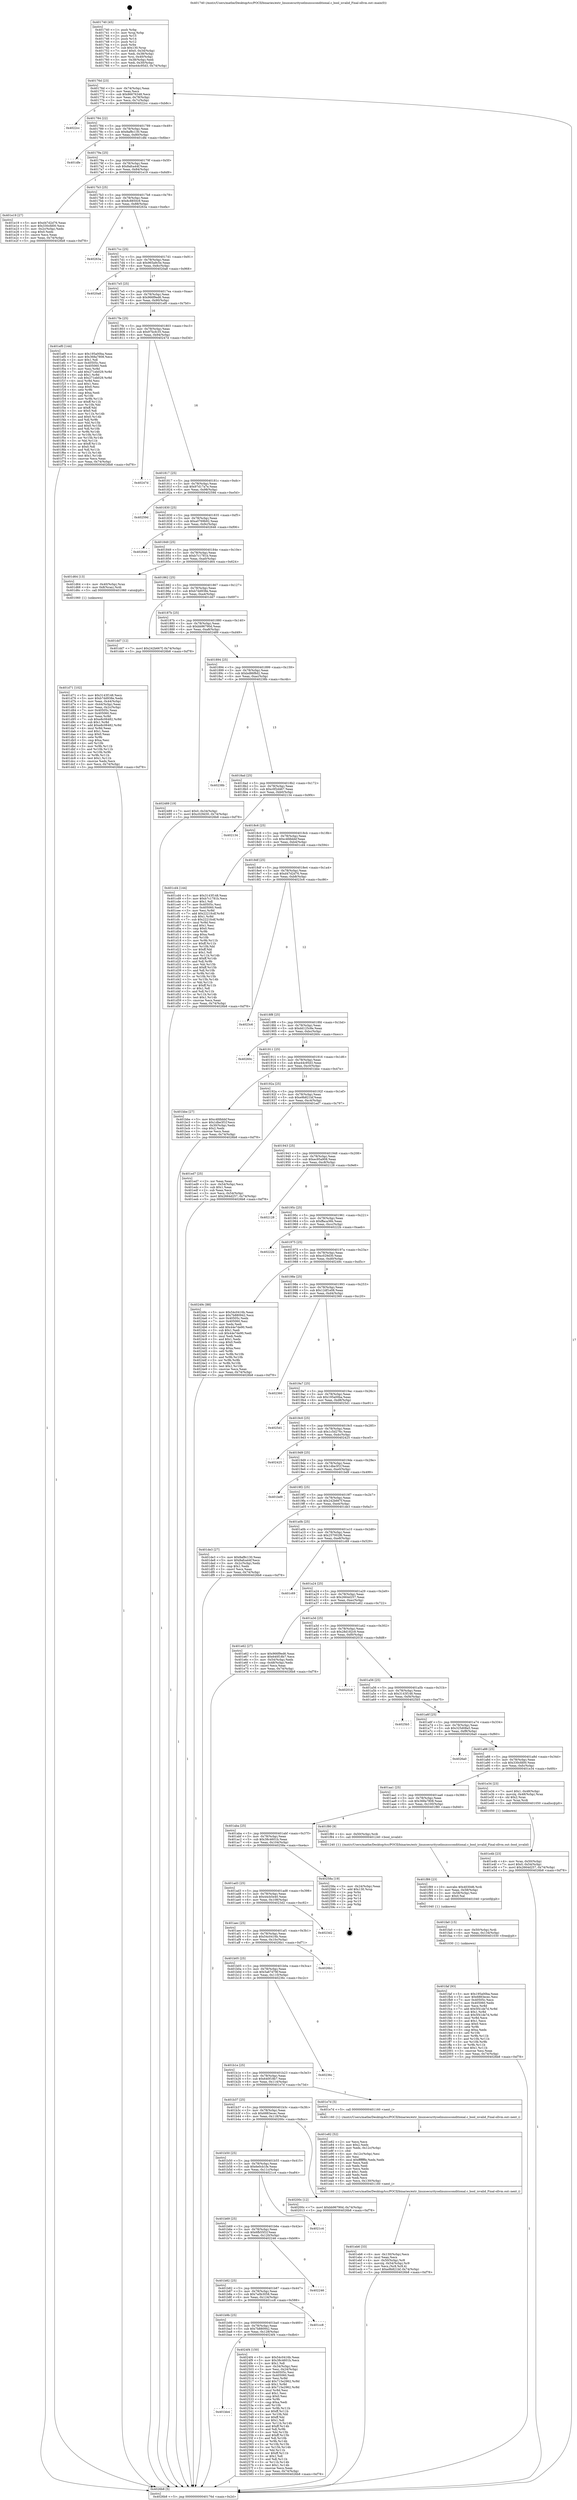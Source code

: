 digraph "0x401740" {
  label = "0x401740 (/mnt/c/Users/mathe/Desktop/tcc/POCII/binaries/extr_linuxsecurityselinuxssconditional.c_bool_isvalid_Final-ollvm.out::main(0))"
  labelloc = "t"
  node[shape=record]

  Entry [label="",width=0.3,height=0.3,shape=circle,fillcolor=black,style=filled]
  "0x40176d" [label="{
     0x40176d [23]\l
     | [instrs]\l
     &nbsp;&nbsp;0x40176d \<+3\>: mov -0x74(%rbp),%eax\l
     &nbsp;&nbsp;0x401770 \<+2\>: mov %eax,%ecx\l
     &nbsp;&nbsp;0x401772 \<+6\>: sub $0x86676348,%ecx\l
     &nbsp;&nbsp;0x401778 \<+3\>: mov %eax,-0x78(%rbp)\l
     &nbsp;&nbsp;0x40177b \<+3\>: mov %ecx,-0x7c(%rbp)\l
     &nbsp;&nbsp;0x40177e \<+6\>: je 00000000004022cc \<main+0xb8c\>\l
  }"]
  "0x4022cc" [label="{
     0x4022cc\l
  }", style=dashed]
  "0x401784" [label="{
     0x401784 [22]\l
     | [instrs]\l
     &nbsp;&nbsp;0x401784 \<+5\>: jmp 0000000000401789 \<main+0x49\>\l
     &nbsp;&nbsp;0x401789 \<+3\>: mov -0x78(%rbp),%eax\l
     &nbsp;&nbsp;0x40178c \<+5\>: sub $0x8af8c130,%eax\l
     &nbsp;&nbsp;0x401791 \<+3\>: mov %eax,-0x80(%rbp)\l
     &nbsp;&nbsp;0x401794 \<+6\>: je 0000000000401dfe \<main+0x6be\>\l
  }"]
  Exit [label="",width=0.3,height=0.3,shape=circle,fillcolor=black,style=filled,peripheries=2]
  "0x401dfe" [label="{
     0x401dfe\l
  }", style=dashed]
  "0x40179a" [label="{
     0x40179a [25]\l
     | [instrs]\l
     &nbsp;&nbsp;0x40179a \<+5\>: jmp 000000000040179f \<main+0x5f\>\l
     &nbsp;&nbsp;0x40179f \<+3\>: mov -0x78(%rbp),%eax\l
     &nbsp;&nbsp;0x4017a2 \<+5\>: sub $0x8afca44f,%eax\l
     &nbsp;&nbsp;0x4017a7 \<+6\>: mov %eax,-0x84(%rbp)\l
     &nbsp;&nbsp;0x4017ad \<+6\>: je 0000000000401e19 \<main+0x6d9\>\l
  }"]
  "0x401bb4" [label="{
     0x401bb4\l
  }", style=dashed]
  "0x401e19" [label="{
     0x401e19 [27]\l
     | [instrs]\l
     &nbsp;&nbsp;0x401e19 \<+5\>: mov $0xd47d2d76,%eax\l
     &nbsp;&nbsp;0x401e1e \<+5\>: mov $0x330cfd00,%ecx\l
     &nbsp;&nbsp;0x401e23 \<+3\>: mov -0x2c(%rbp),%edx\l
     &nbsp;&nbsp;0x401e26 \<+3\>: cmp $0x0,%edx\l
     &nbsp;&nbsp;0x401e29 \<+3\>: cmove %ecx,%eax\l
     &nbsp;&nbsp;0x401e2c \<+3\>: mov %eax,-0x74(%rbp)\l
     &nbsp;&nbsp;0x401e2f \<+5\>: jmp 00000000004026b8 \<main+0xf78\>\l
  }"]
  "0x4017b3" [label="{
     0x4017b3 [25]\l
     | [instrs]\l
     &nbsp;&nbsp;0x4017b3 \<+5\>: jmp 00000000004017b8 \<main+0x78\>\l
     &nbsp;&nbsp;0x4017b8 \<+3\>: mov -0x78(%rbp),%eax\l
     &nbsp;&nbsp;0x4017bb \<+5\>: sub $0x8c8850c9,%eax\l
     &nbsp;&nbsp;0x4017c0 \<+6\>: mov %eax,-0x88(%rbp)\l
     &nbsp;&nbsp;0x4017c6 \<+6\>: je 000000000040263a \<main+0xefa\>\l
  }"]
  "0x4024f4" [label="{
     0x4024f4 [150]\l
     | [instrs]\l
     &nbsp;&nbsp;0x4024f4 \<+5\>: mov $0x54c0416b,%eax\l
     &nbsp;&nbsp;0x4024f9 \<+5\>: mov $0x38c4601b,%ecx\l
     &nbsp;&nbsp;0x4024fe \<+2\>: mov $0x1,%dl\l
     &nbsp;&nbsp;0x402500 \<+3\>: mov -0x34(%rbp),%esi\l
     &nbsp;&nbsp;0x402503 \<+3\>: mov %esi,-0x24(%rbp)\l
     &nbsp;&nbsp;0x402506 \<+7\>: mov 0x40505c,%esi\l
     &nbsp;&nbsp;0x40250d \<+7\>: mov 0x405060,%edi\l
     &nbsp;&nbsp;0x402514 \<+3\>: mov %esi,%r8d\l
     &nbsp;&nbsp;0x402517 \<+7\>: add $0x715e2962,%r8d\l
     &nbsp;&nbsp;0x40251e \<+4\>: sub $0x1,%r8d\l
     &nbsp;&nbsp;0x402522 \<+7\>: sub $0x715e2962,%r8d\l
     &nbsp;&nbsp;0x402529 \<+4\>: imul %r8d,%esi\l
     &nbsp;&nbsp;0x40252d \<+3\>: and $0x1,%esi\l
     &nbsp;&nbsp;0x402530 \<+3\>: cmp $0x0,%esi\l
     &nbsp;&nbsp;0x402533 \<+4\>: sete %r9b\l
     &nbsp;&nbsp;0x402537 \<+3\>: cmp $0xa,%edi\l
     &nbsp;&nbsp;0x40253a \<+4\>: setl %r10b\l
     &nbsp;&nbsp;0x40253e \<+3\>: mov %r9b,%r11b\l
     &nbsp;&nbsp;0x402541 \<+4\>: xor $0xff,%r11b\l
     &nbsp;&nbsp;0x402545 \<+3\>: mov %r10b,%bl\l
     &nbsp;&nbsp;0x402548 \<+3\>: xor $0xff,%bl\l
     &nbsp;&nbsp;0x40254b \<+3\>: xor $0x1,%dl\l
     &nbsp;&nbsp;0x40254e \<+3\>: mov %r11b,%r14b\l
     &nbsp;&nbsp;0x402551 \<+4\>: and $0xff,%r14b\l
     &nbsp;&nbsp;0x402555 \<+3\>: and %dl,%r9b\l
     &nbsp;&nbsp;0x402558 \<+3\>: mov %bl,%r15b\l
     &nbsp;&nbsp;0x40255b \<+4\>: and $0xff,%r15b\l
     &nbsp;&nbsp;0x40255f \<+3\>: and %dl,%r10b\l
     &nbsp;&nbsp;0x402562 \<+3\>: or %r9b,%r14b\l
     &nbsp;&nbsp;0x402565 \<+3\>: or %r10b,%r15b\l
     &nbsp;&nbsp;0x402568 \<+3\>: xor %r15b,%r14b\l
     &nbsp;&nbsp;0x40256b \<+3\>: or %bl,%r11b\l
     &nbsp;&nbsp;0x40256e \<+4\>: xor $0xff,%r11b\l
     &nbsp;&nbsp;0x402572 \<+3\>: or $0x1,%dl\l
     &nbsp;&nbsp;0x402575 \<+3\>: and %dl,%r11b\l
     &nbsp;&nbsp;0x402578 \<+3\>: or %r11b,%r14b\l
     &nbsp;&nbsp;0x40257b \<+4\>: test $0x1,%r14b\l
     &nbsp;&nbsp;0x40257f \<+3\>: cmovne %ecx,%eax\l
     &nbsp;&nbsp;0x402582 \<+3\>: mov %eax,-0x74(%rbp)\l
     &nbsp;&nbsp;0x402585 \<+5\>: jmp 00000000004026b8 \<main+0xf78\>\l
  }"]
  "0x40263a" [label="{
     0x40263a\l
  }", style=dashed]
  "0x4017cc" [label="{
     0x4017cc [25]\l
     | [instrs]\l
     &nbsp;&nbsp;0x4017cc \<+5\>: jmp 00000000004017d1 \<main+0x91\>\l
     &nbsp;&nbsp;0x4017d1 \<+3\>: mov -0x78(%rbp),%eax\l
     &nbsp;&nbsp;0x4017d4 \<+5\>: sub $0x965a9c5e,%eax\l
     &nbsp;&nbsp;0x4017d9 \<+6\>: mov %eax,-0x8c(%rbp)\l
     &nbsp;&nbsp;0x4017df \<+6\>: je 00000000004020a8 \<main+0x968\>\l
  }"]
  "0x401b9b" [label="{
     0x401b9b [25]\l
     | [instrs]\l
     &nbsp;&nbsp;0x401b9b \<+5\>: jmp 0000000000401ba0 \<main+0x460\>\l
     &nbsp;&nbsp;0x401ba0 \<+3\>: mov -0x78(%rbp),%eax\l
     &nbsp;&nbsp;0x401ba3 \<+5\>: sub $0x7b880942,%eax\l
     &nbsp;&nbsp;0x401ba8 \<+6\>: mov %eax,-0x128(%rbp)\l
     &nbsp;&nbsp;0x401bae \<+6\>: je 00000000004024f4 \<main+0xdb4\>\l
  }"]
  "0x4020a8" [label="{
     0x4020a8\l
  }", style=dashed]
  "0x4017e5" [label="{
     0x4017e5 [25]\l
     | [instrs]\l
     &nbsp;&nbsp;0x4017e5 \<+5\>: jmp 00000000004017ea \<main+0xaa\>\l
     &nbsp;&nbsp;0x4017ea \<+3\>: mov -0x78(%rbp),%eax\l
     &nbsp;&nbsp;0x4017ed \<+5\>: sub $0x966f9ed6,%eax\l
     &nbsp;&nbsp;0x4017f2 \<+6\>: mov %eax,-0x90(%rbp)\l
     &nbsp;&nbsp;0x4017f8 \<+6\>: je 0000000000401ef0 \<main+0x7b0\>\l
  }"]
  "0x401cc8" [label="{
     0x401cc8\l
  }", style=dashed]
  "0x401ef0" [label="{
     0x401ef0 [144]\l
     | [instrs]\l
     &nbsp;&nbsp;0x401ef0 \<+5\>: mov $0x195a00ba,%eax\l
     &nbsp;&nbsp;0x401ef5 \<+5\>: mov $0x368a7808,%ecx\l
     &nbsp;&nbsp;0x401efa \<+2\>: mov $0x1,%dl\l
     &nbsp;&nbsp;0x401efc \<+7\>: mov 0x40505c,%esi\l
     &nbsp;&nbsp;0x401f03 \<+7\>: mov 0x405060,%edi\l
     &nbsp;&nbsp;0x401f0a \<+3\>: mov %esi,%r8d\l
     &nbsp;&nbsp;0x401f0d \<+7\>: add $0x271eb029,%r8d\l
     &nbsp;&nbsp;0x401f14 \<+4\>: sub $0x1,%r8d\l
     &nbsp;&nbsp;0x401f18 \<+7\>: sub $0x271eb029,%r8d\l
     &nbsp;&nbsp;0x401f1f \<+4\>: imul %r8d,%esi\l
     &nbsp;&nbsp;0x401f23 \<+3\>: and $0x1,%esi\l
     &nbsp;&nbsp;0x401f26 \<+3\>: cmp $0x0,%esi\l
     &nbsp;&nbsp;0x401f29 \<+4\>: sete %r9b\l
     &nbsp;&nbsp;0x401f2d \<+3\>: cmp $0xa,%edi\l
     &nbsp;&nbsp;0x401f30 \<+4\>: setl %r10b\l
     &nbsp;&nbsp;0x401f34 \<+3\>: mov %r9b,%r11b\l
     &nbsp;&nbsp;0x401f37 \<+4\>: xor $0xff,%r11b\l
     &nbsp;&nbsp;0x401f3b \<+3\>: mov %r10b,%bl\l
     &nbsp;&nbsp;0x401f3e \<+3\>: xor $0xff,%bl\l
     &nbsp;&nbsp;0x401f41 \<+3\>: xor $0x0,%dl\l
     &nbsp;&nbsp;0x401f44 \<+3\>: mov %r11b,%r14b\l
     &nbsp;&nbsp;0x401f47 \<+4\>: and $0x0,%r14b\l
     &nbsp;&nbsp;0x401f4b \<+3\>: and %dl,%r9b\l
     &nbsp;&nbsp;0x401f4e \<+3\>: mov %bl,%r15b\l
     &nbsp;&nbsp;0x401f51 \<+4\>: and $0x0,%r15b\l
     &nbsp;&nbsp;0x401f55 \<+3\>: and %dl,%r10b\l
     &nbsp;&nbsp;0x401f58 \<+3\>: or %r9b,%r14b\l
     &nbsp;&nbsp;0x401f5b \<+3\>: or %r10b,%r15b\l
     &nbsp;&nbsp;0x401f5e \<+3\>: xor %r15b,%r14b\l
     &nbsp;&nbsp;0x401f61 \<+3\>: or %bl,%r11b\l
     &nbsp;&nbsp;0x401f64 \<+4\>: xor $0xff,%r11b\l
     &nbsp;&nbsp;0x401f68 \<+3\>: or $0x0,%dl\l
     &nbsp;&nbsp;0x401f6b \<+3\>: and %dl,%r11b\l
     &nbsp;&nbsp;0x401f6e \<+3\>: or %r11b,%r14b\l
     &nbsp;&nbsp;0x401f71 \<+4\>: test $0x1,%r14b\l
     &nbsp;&nbsp;0x401f75 \<+3\>: cmovne %ecx,%eax\l
     &nbsp;&nbsp;0x401f78 \<+3\>: mov %eax,-0x74(%rbp)\l
     &nbsp;&nbsp;0x401f7b \<+5\>: jmp 00000000004026b8 \<main+0xf78\>\l
  }"]
  "0x4017fe" [label="{
     0x4017fe [25]\l
     | [instrs]\l
     &nbsp;&nbsp;0x4017fe \<+5\>: jmp 0000000000401803 \<main+0xc3\>\l
     &nbsp;&nbsp;0x401803 \<+3\>: mov -0x78(%rbp),%eax\l
     &nbsp;&nbsp;0x401806 \<+5\>: sub $0x97bcfc35,%eax\l
     &nbsp;&nbsp;0x40180b \<+6\>: mov %eax,-0x94(%rbp)\l
     &nbsp;&nbsp;0x401811 \<+6\>: je 000000000040247d \<main+0xd3d\>\l
  }"]
  "0x401b82" [label="{
     0x401b82 [25]\l
     | [instrs]\l
     &nbsp;&nbsp;0x401b82 \<+5\>: jmp 0000000000401b87 \<main+0x447\>\l
     &nbsp;&nbsp;0x401b87 \<+3\>: mov -0x78(%rbp),%eax\l
     &nbsp;&nbsp;0x401b8a \<+5\>: sub $0x7a0b3058,%eax\l
     &nbsp;&nbsp;0x401b8f \<+6\>: mov %eax,-0x124(%rbp)\l
     &nbsp;&nbsp;0x401b95 \<+6\>: je 0000000000401cc8 \<main+0x588\>\l
  }"]
  "0x40247d" [label="{
     0x40247d\l
  }", style=dashed]
  "0x401817" [label="{
     0x401817 [25]\l
     | [instrs]\l
     &nbsp;&nbsp;0x401817 \<+5\>: jmp 000000000040181c \<main+0xdc\>\l
     &nbsp;&nbsp;0x40181c \<+3\>: mov -0x78(%rbp),%eax\l
     &nbsp;&nbsp;0x40181f \<+5\>: sub $0x97d17a7e,%eax\l
     &nbsp;&nbsp;0x401824 \<+6\>: mov %eax,-0x98(%rbp)\l
     &nbsp;&nbsp;0x40182a \<+6\>: je 000000000040259d \<main+0xe5d\>\l
  }"]
  "0x402246" [label="{
     0x402246\l
  }", style=dashed]
  "0x40259d" [label="{
     0x40259d\l
  }", style=dashed]
  "0x401830" [label="{
     0x401830 [25]\l
     | [instrs]\l
     &nbsp;&nbsp;0x401830 \<+5\>: jmp 0000000000401835 \<main+0xf5\>\l
     &nbsp;&nbsp;0x401835 \<+3\>: mov -0x78(%rbp),%eax\l
     &nbsp;&nbsp;0x401838 \<+5\>: sub $0xa0769b92,%eax\l
     &nbsp;&nbsp;0x40183d \<+6\>: mov %eax,-0x9c(%rbp)\l
     &nbsp;&nbsp;0x401843 \<+6\>: je 0000000000402646 \<main+0xf06\>\l
  }"]
  "0x401b69" [label="{
     0x401b69 [25]\l
     | [instrs]\l
     &nbsp;&nbsp;0x401b69 \<+5\>: jmp 0000000000401b6e \<main+0x42e\>\l
     &nbsp;&nbsp;0x401b6e \<+3\>: mov -0x78(%rbp),%eax\l
     &nbsp;&nbsp;0x401b71 \<+5\>: sub $0x6fb55f1f,%eax\l
     &nbsp;&nbsp;0x401b76 \<+6\>: mov %eax,-0x120(%rbp)\l
     &nbsp;&nbsp;0x401b7c \<+6\>: je 0000000000402246 \<main+0xb06\>\l
  }"]
  "0x402646" [label="{
     0x402646\l
  }", style=dashed]
  "0x401849" [label="{
     0x401849 [25]\l
     | [instrs]\l
     &nbsp;&nbsp;0x401849 \<+5\>: jmp 000000000040184e \<main+0x10e\>\l
     &nbsp;&nbsp;0x40184e \<+3\>: mov -0x78(%rbp),%eax\l
     &nbsp;&nbsp;0x401851 \<+5\>: sub $0xb7c1781b,%eax\l
     &nbsp;&nbsp;0x401856 \<+6\>: mov %eax,-0xa0(%rbp)\l
     &nbsp;&nbsp;0x40185c \<+6\>: je 0000000000401d64 \<main+0x624\>\l
  }"]
  "0x4021c4" [label="{
     0x4021c4\l
  }", style=dashed]
  "0x401d64" [label="{
     0x401d64 [13]\l
     | [instrs]\l
     &nbsp;&nbsp;0x401d64 \<+4\>: mov -0x40(%rbp),%rax\l
     &nbsp;&nbsp;0x401d68 \<+4\>: mov 0x8(%rax),%rdi\l
     &nbsp;&nbsp;0x401d6c \<+5\>: call 0000000000401060 \<atoi@plt\>\l
     | [calls]\l
     &nbsp;&nbsp;0x401060 \{1\} (unknown)\l
  }"]
  "0x401862" [label="{
     0x401862 [25]\l
     | [instrs]\l
     &nbsp;&nbsp;0x401862 \<+5\>: jmp 0000000000401867 \<main+0x127\>\l
     &nbsp;&nbsp;0x401867 \<+3\>: mov -0x78(%rbp),%eax\l
     &nbsp;&nbsp;0x40186a \<+5\>: sub $0xb7dd938e,%eax\l
     &nbsp;&nbsp;0x40186f \<+6\>: mov %eax,-0xa4(%rbp)\l
     &nbsp;&nbsp;0x401875 \<+6\>: je 0000000000401dd7 \<main+0x697\>\l
  }"]
  "0x401b50" [label="{
     0x401b50 [25]\l
     | [instrs]\l
     &nbsp;&nbsp;0x401b50 \<+5\>: jmp 0000000000401b55 \<main+0x415\>\l
     &nbsp;&nbsp;0x401b55 \<+3\>: mov -0x78(%rbp),%eax\l
     &nbsp;&nbsp;0x401b58 \<+5\>: sub $0x6e0cb1fe,%eax\l
     &nbsp;&nbsp;0x401b5d \<+6\>: mov %eax,-0x11c(%rbp)\l
     &nbsp;&nbsp;0x401b63 \<+6\>: je 00000000004021c4 \<main+0xa84\>\l
  }"]
  "0x401dd7" [label="{
     0x401dd7 [12]\l
     | [instrs]\l
     &nbsp;&nbsp;0x401dd7 \<+7\>: movl $0x242b667f,-0x74(%rbp)\l
     &nbsp;&nbsp;0x401dde \<+5\>: jmp 00000000004026b8 \<main+0xf78\>\l
  }"]
  "0x40187b" [label="{
     0x40187b [25]\l
     | [instrs]\l
     &nbsp;&nbsp;0x40187b \<+5\>: jmp 0000000000401880 \<main+0x140\>\l
     &nbsp;&nbsp;0x401880 \<+3\>: mov -0x78(%rbp),%eax\l
     &nbsp;&nbsp;0x401883 \<+5\>: sub $0xbb96790d,%eax\l
     &nbsp;&nbsp;0x401888 \<+6\>: mov %eax,-0xa8(%rbp)\l
     &nbsp;&nbsp;0x40188e \<+6\>: je 0000000000402489 \<main+0xd49\>\l
  }"]
  "0x40200c" [label="{
     0x40200c [12]\l
     | [instrs]\l
     &nbsp;&nbsp;0x40200c \<+7\>: movl $0xbb96790d,-0x74(%rbp)\l
     &nbsp;&nbsp;0x402013 \<+5\>: jmp 00000000004026b8 \<main+0xf78\>\l
  }"]
  "0x402489" [label="{
     0x402489 [19]\l
     | [instrs]\l
     &nbsp;&nbsp;0x402489 \<+7\>: movl $0x0,-0x34(%rbp)\l
     &nbsp;&nbsp;0x402490 \<+7\>: movl $0xc029d30,-0x74(%rbp)\l
     &nbsp;&nbsp;0x402497 \<+5\>: jmp 00000000004026b8 \<main+0xf78\>\l
  }"]
  "0x401894" [label="{
     0x401894 [25]\l
     | [instrs]\l
     &nbsp;&nbsp;0x401894 \<+5\>: jmp 0000000000401899 \<main+0x159\>\l
     &nbsp;&nbsp;0x401899 \<+3\>: mov -0x78(%rbp),%eax\l
     &nbsp;&nbsp;0x40189c \<+5\>: sub $0xbd86f8d2,%eax\l
     &nbsp;&nbsp;0x4018a1 \<+6\>: mov %eax,-0xac(%rbp)\l
     &nbsp;&nbsp;0x4018a7 \<+6\>: je 000000000040238b \<main+0xc4b\>\l
  }"]
  "0x401faf" [label="{
     0x401faf [93]\l
     | [instrs]\l
     &nbsp;&nbsp;0x401faf \<+5\>: mov $0x195a00ba,%eax\l
     &nbsp;&nbsp;0x401fb4 \<+5\>: mov $0x6883ecec,%esi\l
     &nbsp;&nbsp;0x401fb9 \<+7\>: mov 0x40505c,%ecx\l
     &nbsp;&nbsp;0x401fc0 \<+7\>: mov 0x405060,%edx\l
     &nbsp;&nbsp;0x401fc7 \<+3\>: mov %ecx,%r8d\l
     &nbsp;&nbsp;0x401fca \<+7\>: add $0x5f41de7d,%r8d\l
     &nbsp;&nbsp;0x401fd1 \<+4\>: sub $0x1,%r8d\l
     &nbsp;&nbsp;0x401fd5 \<+7\>: sub $0x5f41de7d,%r8d\l
     &nbsp;&nbsp;0x401fdc \<+4\>: imul %r8d,%ecx\l
     &nbsp;&nbsp;0x401fe0 \<+3\>: and $0x1,%ecx\l
     &nbsp;&nbsp;0x401fe3 \<+3\>: cmp $0x0,%ecx\l
     &nbsp;&nbsp;0x401fe6 \<+4\>: sete %r9b\l
     &nbsp;&nbsp;0x401fea \<+3\>: cmp $0xa,%edx\l
     &nbsp;&nbsp;0x401fed \<+4\>: setl %r10b\l
     &nbsp;&nbsp;0x401ff1 \<+3\>: mov %r9b,%r11b\l
     &nbsp;&nbsp;0x401ff4 \<+3\>: and %r10b,%r11b\l
     &nbsp;&nbsp;0x401ff7 \<+3\>: xor %r10b,%r9b\l
     &nbsp;&nbsp;0x401ffa \<+3\>: or %r9b,%r11b\l
     &nbsp;&nbsp;0x401ffd \<+4\>: test $0x1,%r11b\l
     &nbsp;&nbsp;0x402001 \<+3\>: cmovne %esi,%eax\l
     &nbsp;&nbsp;0x402004 \<+3\>: mov %eax,-0x74(%rbp)\l
     &nbsp;&nbsp;0x402007 \<+5\>: jmp 00000000004026b8 \<main+0xf78\>\l
  }"]
  "0x40238b" [label="{
     0x40238b\l
  }", style=dashed]
  "0x4018ad" [label="{
     0x4018ad [25]\l
     | [instrs]\l
     &nbsp;&nbsp;0x4018ad \<+5\>: jmp 00000000004018b2 \<main+0x172\>\l
     &nbsp;&nbsp;0x4018b2 \<+3\>: mov -0x78(%rbp),%eax\l
     &nbsp;&nbsp;0x4018b5 \<+5\>: sub $0xc0f2d467,%eax\l
     &nbsp;&nbsp;0x4018ba \<+6\>: mov %eax,-0xb0(%rbp)\l
     &nbsp;&nbsp;0x4018c0 \<+6\>: je 0000000000402134 \<main+0x9f4\>\l
  }"]
  "0x401fa0" [label="{
     0x401fa0 [15]\l
     | [instrs]\l
     &nbsp;&nbsp;0x401fa0 \<+4\>: mov -0x50(%rbp),%rdi\l
     &nbsp;&nbsp;0x401fa4 \<+6\>: mov %eax,-0x134(%rbp)\l
     &nbsp;&nbsp;0x401faa \<+5\>: call 0000000000401030 \<free@plt\>\l
     | [calls]\l
     &nbsp;&nbsp;0x401030 \{1\} (unknown)\l
  }"]
  "0x402134" [label="{
     0x402134\l
  }", style=dashed]
  "0x4018c6" [label="{
     0x4018c6 [25]\l
     | [instrs]\l
     &nbsp;&nbsp;0x4018c6 \<+5\>: jmp 00000000004018cb \<main+0x18b\>\l
     &nbsp;&nbsp;0x4018cb \<+3\>: mov -0x78(%rbp),%eax\l
     &nbsp;&nbsp;0x4018ce \<+5\>: sub $0xc4fdbbbf,%eax\l
     &nbsp;&nbsp;0x4018d3 \<+6\>: mov %eax,-0xb4(%rbp)\l
     &nbsp;&nbsp;0x4018d9 \<+6\>: je 0000000000401cd4 \<main+0x594\>\l
  }"]
  "0x401f89" [label="{
     0x401f89 [23]\l
     | [instrs]\l
     &nbsp;&nbsp;0x401f89 \<+10\>: movabs $0x4030d6,%rdi\l
     &nbsp;&nbsp;0x401f93 \<+3\>: mov %eax,-0x58(%rbp)\l
     &nbsp;&nbsp;0x401f96 \<+3\>: mov -0x58(%rbp),%esi\l
     &nbsp;&nbsp;0x401f99 \<+2\>: mov $0x0,%al\l
     &nbsp;&nbsp;0x401f9b \<+5\>: call 0000000000401040 \<printf@plt\>\l
     | [calls]\l
     &nbsp;&nbsp;0x401040 \{1\} (unknown)\l
  }"]
  "0x401cd4" [label="{
     0x401cd4 [144]\l
     | [instrs]\l
     &nbsp;&nbsp;0x401cd4 \<+5\>: mov $0x3143f148,%eax\l
     &nbsp;&nbsp;0x401cd9 \<+5\>: mov $0xb7c1781b,%ecx\l
     &nbsp;&nbsp;0x401cde \<+2\>: mov $0x1,%dl\l
     &nbsp;&nbsp;0x401ce0 \<+7\>: mov 0x40505c,%esi\l
     &nbsp;&nbsp;0x401ce7 \<+7\>: mov 0x405060,%edi\l
     &nbsp;&nbsp;0x401cee \<+3\>: mov %esi,%r8d\l
     &nbsp;&nbsp;0x401cf1 \<+7\>: add $0x2221fcdf,%r8d\l
     &nbsp;&nbsp;0x401cf8 \<+4\>: sub $0x1,%r8d\l
     &nbsp;&nbsp;0x401cfc \<+7\>: sub $0x2221fcdf,%r8d\l
     &nbsp;&nbsp;0x401d03 \<+4\>: imul %r8d,%esi\l
     &nbsp;&nbsp;0x401d07 \<+3\>: and $0x1,%esi\l
     &nbsp;&nbsp;0x401d0a \<+3\>: cmp $0x0,%esi\l
     &nbsp;&nbsp;0x401d0d \<+4\>: sete %r9b\l
     &nbsp;&nbsp;0x401d11 \<+3\>: cmp $0xa,%edi\l
     &nbsp;&nbsp;0x401d14 \<+4\>: setl %r10b\l
     &nbsp;&nbsp;0x401d18 \<+3\>: mov %r9b,%r11b\l
     &nbsp;&nbsp;0x401d1b \<+4\>: xor $0xff,%r11b\l
     &nbsp;&nbsp;0x401d1f \<+3\>: mov %r10b,%bl\l
     &nbsp;&nbsp;0x401d22 \<+3\>: xor $0xff,%bl\l
     &nbsp;&nbsp;0x401d25 \<+3\>: xor $0x1,%dl\l
     &nbsp;&nbsp;0x401d28 \<+3\>: mov %r11b,%r14b\l
     &nbsp;&nbsp;0x401d2b \<+4\>: and $0xff,%r14b\l
     &nbsp;&nbsp;0x401d2f \<+3\>: and %dl,%r9b\l
     &nbsp;&nbsp;0x401d32 \<+3\>: mov %bl,%r15b\l
     &nbsp;&nbsp;0x401d35 \<+4\>: and $0xff,%r15b\l
     &nbsp;&nbsp;0x401d39 \<+3\>: and %dl,%r10b\l
     &nbsp;&nbsp;0x401d3c \<+3\>: or %r9b,%r14b\l
     &nbsp;&nbsp;0x401d3f \<+3\>: or %r10b,%r15b\l
     &nbsp;&nbsp;0x401d42 \<+3\>: xor %r15b,%r14b\l
     &nbsp;&nbsp;0x401d45 \<+3\>: or %bl,%r11b\l
     &nbsp;&nbsp;0x401d48 \<+4\>: xor $0xff,%r11b\l
     &nbsp;&nbsp;0x401d4c \<+3\>: or $0x1,%dl\l
     &nbsp;&nbsp;0x401d4f \<+3\>: and %dl,%r11b\l
     &nbsp;&nbsp;0x401d52 \<+3\>: or %r11b,%r14b\l
     &nbsp;&nbsp;0x401d55 \<+4\>: test $0x1,%r14b\l
     &nbsp;&nbsp;0x401d59 \<+3\>: cmovne %ecx,%eax\l
     &nbsp;&nbsp;0x401d5c \<+3\>: mov %eax,-0x74(%rbp)\l
     &nbsp;&nbsp;0x401d5f \<+5\>: jmp 00000000004026b8 \<main+0xf78\>\l
  }"]
  "0x4018df" [label="{
     0x4018df [25]\l
     | [instrs]\l
     &nbsp;&nbsp;0x4018df \<+5\>: jmp 00000000004018e4 \<main+0x1a4\>\l
     &nbsp;&nbsp;0x4018e4 \<+3\>: mov -0x78(%rbp),%eax\l
     &nbsp;&nbsp;0x4018e7 \<+5\>: sub $0xd47d2d76,%eax\l
     &nbsp;&nbsp;0x4018ec \<+6\>: mov %eax,-0xb8(%rbp)\l
     &nbsp;&nbsp;0x4018f2 \<+6\>: je 00000000004023c6 \<main+0xc86\>\l
  }"]
  "0x401eb6" [label="{
     0x401eb6 [33]\l
     | [instrs]\l
     &nbsp;&nbsp;0x401eb6 \<+6\>: mov -0x130(%rbp),%ecx\l
     &nbsp;&nbsp;0x401ebc \<+3\>: imul %eax,%ecx\l
     &nbsp;&nbsp;0x401ebf \<+4\>: mov -0x50(%rbp),%r8\l
     &nbsp;&nbsp;0x401ec3 \<+4\>: movslq -0x54(%rbp),%r9\l
     &nbsp;&nbsp;0x401ec7 \<+4\>: mov %ecx,(%r8,%r9,4)\l
     &nbsp;&nbsp;0x401ecb \<+7\>: movl $0xe9b821bf,-0x74(%rbp)\l
     &nbsp;&nbsp;0x401ed2 \<+5\>: jmp 00000000004026b8 \<main+0xf78\>\l
  }"]
  "0x4023c6" [label="{
     0x4023c6\l
  }", style=dashed]
  "0x4018f8" [label="{
     0x4018f8 [25]\l
     | [instrs]\l
     &nbsp;&nbsp;0x4018f8 \<+5\>: jmp 00000000004018fd \<main+0x1bd\>\l
     &nbsp;&nbsp;0x4018fd \<+3\>: mov -0x78(%rbp),%eax\l
     &nbsp;&nbsp;0x401900 \<+5\>: sub $0xdd125c8e,%eax\l
     &nbsp;&nbsp;0x401905 \<+6\>: mov %eax,-0xbc(%rbp)\l
     &nbsp;&nbsp;0x40190b \<+6\>: je 000000000040260c \<main+0xecc\>\l
  }"]
  "0x401e82" [label="{
     0x401e82 [52]\l
     | [instrs]\l
     &nbsp;&nbsp;0x401e82 \<+2\>: xor %ecx,%ecx\l
     &nbsp;&nbsp;0x401e84 \<+5\>: mov $0x2,%edx\l
     &nbsp;&nbsp;0x401e89 \<+6\>: mov %edx,-0x12c(%rbp)\l
     &nbsp;&nbsp;0x401e8f \<+1\>: cltd\l
     &nbsp;&nbsp;0x401e90 \<+6\>: mov -0x12c(%rbp),%esi\l
     &nbsp;&nbsp;0x401e96 \<+2\>: idiv %esi\l
     &nbsp;&nbsp;0x401e98 \<+6\>: imul $0xfffffffe,%edx,%edx\l
     &nbsp;&nbsp;0x401e9e \<+2\>: mov %ecx,%edi\l
     &nbsp;&nbsp;0x401ea0 \<+2\>: sub %edx,%edi\l
     &nbsp;&nbsp;0x401ea2 \<+2\>: mov %ecx,%edx\l
     &nbsp;&nbsp;0x401ea4 \<+3\>: sub $0x1,%edx\l
     &nbsp;&nbsp;0x401ea7 \<+2\>: add %edx,%edi\l
     &nbsp;&nbsp;0x401ea9 \<+2\>: sub %edi,%ecx\l
     &nbsp;&nbsp;0x401eab \<+6\>: mov %ecx,-0x130(%rbp)\l
     &nbsp;&nbsp;0x401eb1 \<+5\>: call 0000000000401160 \<next_i\>\l
     | [calls]\l
     &nbsp;&nbsp;0x401160 \{1\} (/mnt/c/Users/mathe/Desktop/tcc/POCII/binaries/extr_linuxsecurityselinuxssconditional.c_bool_isvalid_Final-ollvm.out::next_i)\l
  }"]
  "0x40260c" [label="{
     0x40260c\l
  }", style=dashed]
  "0x401911" [label="{
     0x401911 [25]\l
     | [instrs]\l
     &nbsp;&nbsp;0x401911 \<+5\>: jmp 0000000000401916 \<main+0x1d6\>\l
     &nbsp;&nbsp;0x401916 \<+3\>: mov -0x78(%rbp),%eax\l
     &nbsp;&nbsp;0x401919 \<+5\>: sub $0xe44c95d3,%eax\l
     &nbsp;&nbsp;0x40191e \<+6\>: mov %eax,-0xc0(%rbp)\l
     &nbsp;&nbsp;0x401924 \<+6\>: je 0000000000401bbe \<main+0x47e\>\l
  }"]
  "0x401b37" [label="{
     0x401b37 [25]\l
     | [instrs]\l
     &nbsp;&nbsp;0x401b37 \<+5\>: jmp 0000000000401b3c \<main+0x3fc\>\l
     &nbsp;&nbsp;0x401b3c \<+3\>: mov -0x78(%rbp),%eax\l
     &nbsp;&nbsp;0x401b3f \<+5\>: sub $0x6883ecec,%eax\l
     &nbsp;&nbsp;0x401b44 \<+6\>: mov %eax,-0x118(%rbp)\l
     &nbsp;&nbsp;0x401b4a \<+6\>: je 000000000040200c \<main+0x8cc\>\l
  }"]
  "0x401bbe" [label="{
     0x401bbe [27]\l
     | [instrs]\l
     &nbsp;&nbsp;0x401bbe \<+5\>: mov $0xc4fdbbbf,%eax\l
     &nbsp;&nbsp;0x401bc3 \<+5\>: mov $0x1dbe3f1f,%ecx\l
     &nbsp;&nbsp;0x401bc8 \<+3\>: mov -0x30(%rbp),%edx\l
     &nbsp;&nbsp;0x401bcb \<+3\>: cmp $0x2,%edx\l
     &nbsp;&nbsp;0x401bce \<+3\>: cmovne %ecx,%eax\l
     &nbsp;&nbsp;0x401bd1 \<+3\>: mov %eax,-0x74(%rbp)\l
     &nbsp;&nbsp;0x401bd4 \<+5\>: jmp 00000000004026b8 \<main+0xf78\>\l
  }"]
  "0x40192a" [label="{
     0x40192a [25]\l
     | [instrs]\l
     &nbsp;&nbsp;0x40192a \<+5\>: jmp 000000000040192f \<main+0x1ef\>\l
     &nbsp;&nbsp;0x40192f \<+3\>: mov -0x78(%rbp),%eax\l
     &nbsp;&nbsp;0x401932 \<+5\>: sub $0xe9b821bf,%eax\l
     &nbsp;&nbsp;0x401937 \<+6\>: mov %eax,-0xc4(%rbp)\l
     &nbsp;&nbsp;0x40193d \<+6\>: je 0000000000401ed7 \<main+0x797\>\l
  }"]
  "0x4026b8" [label="{
     0x4026b8 [5]\l
     | [instrs]\l
     &nbsp;&nbsp;0x4026b8 \<+5\>: jmp 000000000040176d \<main+0x2d\>\l
  }"]
  "0x401740" [label="{
     0x401740 [45]\l
     | [instrs]\l
     &nbsp;&nbsp;0x401740 \<+1\>: push %rbp\l
     &nbsp;&nbsp;0x401741 \<+3\>: mov %rsp,%rbp\l
     &nbsp;&nbsp;0x401744 \<+2\>: push %r15\l
     &nbsp;&nbsp;0x401746 \<+2\>: push %r14\l
     &nbsp;&nbsp;0x401748 \<+2\>: push %r12\l
     &nbsp;&nbsp;0x40174a \<+1\>: push %rbx\l
     &nbsp;&nbsp;0x40174b \<+7\>: sub $0x130,%rsp\l
     &nbsp;&nbsp;0x401752 \<+7\>: movl $0x0,-0x34(%rbp)\l
     &nbsp;&nbsp;0x401759 \<+3\>: mov %edi,-0x38(%rbp)\l
     &nbsp;&nbsp;0x40175c \<+4\>: mov %rsi,-0x40(%rbp)\l
     &nbsp;&nbsp;0x401760 \<+3\>: mov -0x38(%rbp),%edi\l
     &nbsp;&nbsp;0x401763 \<+3\>: mov %edi,-0x30(%rbp)\l
     &nbsp;&nbsp;0x401766 \<+7\>: movl $0xe44c95d3,-0x74(%rbp)\l
  }"]
  "0x401d71" [label="{
     0x401d71 [102]\l
     | [instrs]\l
     &nbsp;&nbsp;0x401d71 \<+5\>: mov $0x3143f148,%ecx\l
     &nbsp;&nbsp;0x401d76 \<+5\>: mov $0xb7dd938e,%edx\l
     &nbsp;&nbsp;0x401d7b \<+3\>: mov %eax,-0x44(%rbp)\l
     &nbsp;&nbsp;0x401d7e \<+3\>: mov -0x44(%rbp),%eax\l
     &nbsp;&nbsp;0x401d81 \<+3\>: mov %eax,-0x2c(%rbp)\l
     &nbsp;&nbsp;0x401d84 \<+7\>: mov 0x40505c,%eax\l
     &nbsp;&nbsp;0x401d8b \<+7\>: mov 0x405060,%esi\l
     &nbsp;&nbsp;0x401d92 \<+3\>: mov %eax,%r8d\l
     &nbsp;&nbsp;0x401d95 \<+7\>: sub $0xe8c06482,%r8d\l
     &nbsp;&nbsp;0x401d9c \<+4\>: sub $0x1,%r8d\l
     &nbsp;&nbsp;0x401da0 \<+7\>: add $0xe8c06482,%r8d\l
     &nbsp;&nbsp;0x401da7 \<+4\>: imul %r8d,%eax\l
     &nbsp;&nbsp;0x401dab \<+3\>: and $0x1,%eax\l
     &nbsp;&nbsp;0x401dae \<+3\>: cmp $0x0,%eax\l
     &nbsp;&nbsp;0x401db1 \<+4\>: sete %r9b\l
     &nbsp;&nbsp;0x401db5 \<+3\>: cmp $0xa,%esi\l
     &nbsp;&nbsp;0x401db8 \<+4\>: setl %r10b\l
     &nbsp;&nbsp;0x401dbc \<+3\>: mov %r9b,%r11b\l
     &nbsp;&nbsp;0x401dbf \<+3\>: and %r10b,%r11b\l
     &nbsp;&nbsp;0x401dc2 \<+3\>: xor %r10b,%r9b\l
     &nbsp;&nbsp;0x401dc5 \<+3\>: or %r9b,%r11b\l
     &nbsp;&nbsp;0x401dc8 \<+4\>: test $0x1,%r11b\l
     &nbsp;&nbsp;0x401dcc \<+3\>: cmovne %edx,%ecx\l
     &nbsp;&nbsp;0x401dcf \<+3\>: mov %ecx,-0x74(%rbp)\l
     &nbsp;&nbsp;0x401dd2 \<+5\>: jmp 00000000004026b8 \<main+0xf78\>\l
  }"]
  "0x401e7d" [label="{
     0x401e7d [5]\l
     | [instrs]\l
     &nbsp;&nbsp;0x401e7d \<+5\>: call 0000000000401160 \<next_i\>\l
     | [calls]\l
     &nbsp;&nbsp;0x401160 \{1\} (/mnt/c/Users/mathe/Desktop/tcc/POCII/binaries/extr_linuxsecurityselinuxssconditional.c_bool_isvalid_Final-ollvm.out::next_i)\l
  }"]
  "0x401ed7" [label="{
     0x401ed7 [25]\l
     | [instrs]\l
     &nbsp;&nbsp;0x401ed7 \<+2\>: xor %eax,%eax\l
     &nbsp;&nbsp;0x401ed9 \<+3\>: mov -0x54(%rbp),%ecx\l
     &nbsp;&nbsp;0x401edc \<+3\>: sub $0x1,%eax\l
     &nbsp;&nbsp;0x401edf \<+2\>: sub %eax,%ecx\l
     &nbsp;&nbsp;0x401ee1 \<+3\>: mov %ecx,-0x54(%rbp)\l
     &nbsp;&nbsp;0x401ee4 \<+7\>: movl $0x2664d257,-0x74(%rbp)\l
     &nbsp;&nbsp;0x401eeb \<+5\>: jmp 00000000004026b8 \<main+0xf78\>\l
  }"]
  "0x401943" [label="{
     0x401943 [25]\l
     | [instrs]\l
     &nbsp;&nbsp;0x401943 \<+5\>: jmp 0000000000401948 \<main+0x208\>\l
     &nbsp;&nbsp;0x401948 \<+3\>: mov -0x78(%rbp),%eax\l
     &nbsp;&nbsp;0x40194b \<+5\>: sub $0xec95a908,%eax\l
     &nbsp;&nbsp;0x401950 \<+6\>: mov %eax,-0xc8(%rbp)\l
     &nbsp;&nbsp;0x401956 \<+6\>: je 0000000000402128 \<main+0x9e8\>\l
  }"]
  "0x401b1e" [label="{
     0x401b1e [25]\l
     | [instrs]\l
     &nbsp;&nbsp;0x401b1e \<+5\>: jmp 0000000000401b23 \<main+0x3e3\>\l
     &nbsp;&nbsp;0x401b23 \<+3\>: mov -0x78(%rbp),%eax\l
     &nbsp;&nbsp;0x401b26 \<+5\>: sub $0x640f18b7,%eax\l
     &nbsp;&nbsp;0x401b2b \<+6\>: mov %eax,-0x114(%rbp)\l
     &nbsp;&nbsp;0x401b31 \<+6\>: je 0000000000401e7d \<main+0x73d\>\l
  }"]
  "0x402128" [label="{
     0x402128\l
  }", style=dashed]
  "0x40195c" [label="{
     0x40195c [25]\l
     | [instrs]\l
     &nbsp;&nbsp;0x40195c \<+5\>: jmp 0000000000401961 \<main+0x221\>\l
     &nbsp;&nbsp;0x401961 \<+3\>: mov -0x78(%rbp),%eax\l
     &nbsp;&nbsp;0x401964 \<+5\>: sub $0xffaca36b,%eax\l
     &nbsp;&nbsp;0x401969 \<+6\>: mov %eax,-0xcc(%rbp)\l
     &nbsp;&nbsp;0x40196f \<+6\>: je 000000000040222b \<main+0xaeb\>\l
  }"]
  "0x40236c" [label="{
     0x40236c\l
  }", style=dashed]
  "0x40222b" [label="{
     0x40222b\l
  }", style=dashed]
  "0x401975" [label="{
     0x401975 [25]\l
     | [instrs]\l
     &nbsp;&nbsp;0x401975 \<+5\>: jmp 000000000040197a \<main+0x23a\>\l
     &nbsp;&nbsp;0x40197a \<+3\>: mov -0x78(%rbp),%eax\l
     &nbsp;&nbsp;0x40197d \<+5\>: sub $0xc029d30,%eax\l
     &nbsp;&nbsp;0x401982 \<+6\>: mov %eax,-0xd0(%rbp)\l
     &nbsp;&nbsp;0x401988 \<+6\>: je 000000000040249c \<main+0xd5c\>\l
  }"]
  "0x401b05" [label="{
     0x401b05 [25]\l
     | [instrs]\l
     &nbsp;&nbsp;0x401b05 \<+5\>: jmp 0000000000401b0a \<main+0x3ca\>\l
     &nbsp;&nbsp;0x401b0a \<+3\>: mov -0x78(%rbp),%eax\l
     &nbsp;&nbsp;0x401b0d \<+5\>: sub $0x5a67d78f,%eax\l
     &nbsp;&nbsp;0x401b12 \<+6\>: mov %eax,-0x110(%rbp)\l
     &nbsp;&nbsp;0x401b18 \<+6\>: je 000000000040236c \<main+0xc2c\>\l
  }"]
  "0x40249c" [label="{
     0x40249c [88]\l
     | [instrs]\l
     &nbsp;&nbsp;0x40249c \<+5\>: mov $0x54c0416b,%eax\l
     &nbsp;&nbsp;0x4024a1 \<+5\>: mov $0x7b880942,%ecx\l
     &nbsp;&nbsp;0x4024a6 \<+7\>: mov 0x40505c,%edx\l
     &nbsp;&nbsp;0x4024ad \<+7\>: mov 0x405060,%esi\l
     &nbsp;&nbsp;0x4024b4 \<+2\>: mov %edx,%edi\l
     &nbsp;&nbsp;0x4024b6 \<+6\>: add $0x44e7de90,%edi\l
     &nbsp;&nbsp;0x4024bc \<+3\>: sub $0x1,%edi\l
     &nbsp;&nbsp;0x4024bf \<+6\>: sub $0x44e7de90,%edi\l
     &nbsp;&nbsp;0x4024c5 \<+3\>: imul %edi,%edx\l
     &nbsp;&nbsp;0x4024c8 \<+3\>: and $0x1,%edx\l
     &nbsp;&nbsp;0x4024cb \<+3\>: cmp $0x0,%edx\l
     &nbsp;&nbsp;0x4024ce \<+4\>: sete %r8b\l
     &nbsp;&nbsp;0x4024d2 \<+3\>: cmp $0xa,%esi\l
     &nbsp;&nbsp;0x4024d5 \<+4\>: setl %r9b\l
     &nbsp;&nbsp;0x4024d9 \<+3\>: mov %r8b,%r10b\l
     &nbsp;&nbsp;0x4024dc \<+3\>: and %r9b,%r10b\l
     &nbsp;&nbsp;0x4024df \<+3\>: xor %r9b,%r8b\l
     &nbsp;&nbsp;0x4024e2 \<+3\>: or %r8b,%r10b\l
     &nbsp;&nbsp;0x4024e5 \<+4\>: test $0x1,%r10b\l
     &nbsp;&nbsp;0x4024e9 \<+3\>: cmovne %ecx,%eax\l
     &nbsp;&nbsp;0x4024ec \<+3\>: mov %eax,-0x74(%rbp)\l
     &nbsp;&nbsp;0x4024ef \<+5\>: jmp 00000000004026b8 \<main+0xf78\>\l
  }"]
  "0x40198e" [label="{
     0x40198e [25]\l
     | [instrs]\l
     &nbsp;&nbsp;0x40198e \<+5\>: jmp 0000000000401993 \<main+0x253\>\l
     &nbsp;&nbsp;0x401993 \<+3\>: mov -0x78(%rbp),%eax\l
     &nbsp;&nbsp;0x401996 \<+5\>: sub $0x12df1e08,%eax\l
     &nbsp;&nbsp;0x40199b \<+6\>: mov %eax,-0xd4(%rbp)\l
     &nbsp;&nbsp;0x4019a1 \<+6\>: je 0000000000402360 \<main+0xc20\>\l
  }"]
  "0x4026b1" [label="{
     0x4026b1\l
  }", style=dashed]
  "0x402360" [label="{
     0x402360\l
  }", style=dashed]
  "0x4019a7" [label="{
     0x4019a7 [25]\l
     | [instrs]\l
     &nbsp;&nbsp;0x4019a7 \<+5\>: jmp 00000000004019ac \<main+0x26c\>\l
     &nbsp;&nbsp;0x4019ac \<+3\>: mov -0x78(%rbp),%eax\l
     &nbsp;&nbsp;0x4019af \<+5\>: sub $0x195a00ba,%eax\l
     &nbsp;&nbsp;0x4019b4 \<+6\>: mov %eax,-0xd8(%rbp)\l
     &nbsp;&nbsp;0x4019ba \<+6\>: je 00000000004025d1 \<main+0xe91\>\l
  }"]
  "0x401aec" [label="{
     0x401aec [25]\l
     | [instrs]\l
     &nbsp;&nbsp;0x401aec \<+5\>: jmp 0000000000401af1 \<main+0x3b1\>\l
     &nbsp;&nbsp;0x401af1 \<+3\>: mov -0x78(%rbp),%eax\l
     &nbsp;&nbsp;0x401af4 \<+5\>: sub $0x54c0416b,%eax\l
     &nbsp;&nbsp;0x401af9 \<+6\>: mov %eax,-0x10c(%rbp)\l
     &nbsp;&nbsp;0x401aff \<+6\>: je 00000000004026b1 \<main+0xf71\>\l
  }"]
  "0x4025d1" [label="{
     0x4025d1\l
  }", style=dashed]
  "0x4019c0" [label="{
     0x4019c0 [25]\l
     | [instrs]\l
     &nbsp;&nbsp;0x4019c0 \<+5\>: jmp 00000000004019c5 \<main+0x285\>\l
     &nbsp;&nbsp;0x4019c5 \<+3\>: mov -0x78(%rbp),%eax\l
     &nbsp;&nbsp;0x4019c8 \<+5\>: sub $0x1c5d276c,%eax\l
     &nbsp;&nbsp;0x4019cd \<+6\>: mov %eax,-0xdc(%rbp)\l
     &nbsp;&nbsp;0x4019d3 \<+6\>: je 0000000000402425 \<main+0xce5\>\l
  }"]
  "0x4023d2" [label="{
     0x4023d2\l
  }", style=dashed]
  "0x402425" [label="{
     0x402425\l
  }", style=dashed]
  "0x4019d9" [label="{
     0x4019d9 [25]\l
     | [instrs]\l
     &nbsp;&nbsp;0x4019d9 \<+5\>: jmp 00000000004019de \<main+0x29e\>\l
     &nbsp;&nbsp;0x4019de \<+3\>: mov -0x78(%rbp),%eax\l
     &nbsp;&nbsp;0x4019e1 \<+5\>: sub $0x1dbe3f1f,%eax\l
     &nbsp;&nbsp;0x4019e6 \<+6\>: mov %eax,-0xe0(%rbp)\l
     &nbsp;&nbsp;0x4019ec \<+6\>: je 0000000000401bd9 \<main+0x499\>\l
  }"]
  "0x401ad3" [label="{
     0x401ad3 [25]\l
     | [instrs]\l
     &nbsp;&nbsp;0x401ad3 \<+5\>: jmp 0000000000401ad8 \<main+0x398\>\l
     &nbsp;&nbsp;0x401ad8 \<+3\>: mov -0x78(%rbp),%eax\l
     &nbsp;&nbsp;0x401adb \<+5\>: sub $0x44cb5e40,%eax\l
     &nbsp;&nbsp;0x401ae0 \<+6\>: mov %eax,-0x108(%rbp)\l
     &nbsp;&nbsp;0x401ae6 \<+6\>: je 00000000004023d2 \<main+0xc92\>\l
  }"]
  "0x401bd9" [label="{
     0x401bd9\l
  }", style=dashed]
  "0x4019f2" [label="{
     0x4019f2 [25]\l
     | [instrs]\l
     &nbsp;&nbsp;0x4019f2 \<+5\>: jmp 00000000004019f7 \<main+0x2b7\>\l
     &nbsp;&nbsp;0x4019f7 \<+3\>: mov -0x78(%rbp),%eax\l
     &nbsp;&nbsp;0x4019fa \<+5\>: sub $0x242b667f,%eax\l
     &nbsp;&nbsp;0x4019ff \<+6\>: mov %eax,-0xe4(%rbp)\l
     &nbsp;&nbsp;0x401a05 \<+6\>: je 0000000000401de3 \<main+0x6a3\>\l
  }"]
  "0x40258a" [label="{
     0x40258a [19]\l
     | [instrs]\l
     &nbsp;&nbsp;0x40258a \<+3\>: mov -0x24(%rbp),%eax\l
     &nbsp;&nbsp;0x40258d \<+7\>: add $0x130,%rsp\l
     &nbsp;&nbsp;0x402594 \<+1\>: pop %rbx\l
     &nbsp;&nbsp;0x402595 \<+2\>: pop %r12\l
     &nbsp;&nbsp;0x402597 \<+2\>: pop %r14\l
     &nbsp;&nbsp;0x402599 \<+2\>: pop %r15\l
     &nbsp;&nbsp;0x40259b \<+1\>: pop %rbp\l
     &nbsp;&nbsp;0x40259c \<+1\>: ret\l
  }"]
  "0x401de3" [label="{
     0x401de3 [27]\l
     | [instrs]\l
     &nbsp;&nbsp;0x401de3 \<+5\>: mov $0x8af8c130,%eax\l
     &nbsp;&nbsp;0x401de8 \<+5\>: mov $0x8afca44f,%ecx\l
     &nbsp;&nbsp;0x401ded \<+3\>: mov -0x2c(%rbp),%edx\l
     &nbsp;&nbsp;0x401df0 \<+3\>: cmp $0x1,%edx\l
     &nbsp;&nbsp;0x401df3 \<+3\>: cmovl %ecx,%eax\l
     &nbsp;&nbsp;0x401df6 \<+3\>: mov %eax,-0x74(%rbp)\l
     &nbsp;&nbsp;0x401df9 \<+5\>: jmp 00000000004026b8 \<main+0xf78\>\l
  }"]
  "0x401a0b" [label="{
     0x401a0b [25]\l
     | [instrs]\l
     &nbsp;&nbsp;0x401a0b \<+5\>: jmp 0000000000401a10 \<main+0x2d0\>\l
     &nbsp;&nbsp;0x401a10 \<+3\>: mov -0x78(%rbp),%eax\l
     &nbsp;&nbsp;0x401a13 \<+5\>: sub $0x257002f6,%eax\l
     &nbsp;&nbsp;0x401a18 \<+6\>: mov %eax,-0xe8(%rbp)\l
     &nbsp;&nbsp;0x401a1e \<+6\>: je 0000000000401c69 \<main+0x529\>\l
  }"]
  "0x401aba" [label="{
     0x401aba [25]\l
     | [instrs]\l
     &nbsp;&nbsp;0x401aba \<+5\>: jmp 0000000000401abf \<main+0x37f\>\l
     &nbsp;&nbsp;0x401abf \<+3\>: mov -0x78(%rbp),%eax\l
     &nbsp;&nbsp;0x401ac2 \<+5\>: sub $0x38c4601b,%eax\l
     &nbsp;&nbsp;0x401ac7 \<+6\>: mov %eax,-0x104(%rbp)\l
     &nbsp;&nbsp;0x401acd \<+6\>: je 000000000040258a \<main+0xe4a\>\l
  }"]
  "0x401c69" [label="{
     0x401c69\l
  }", style=dashed]
  "0x401a24" [label="{
     0x401a24 [25]\l
     | [instrs]\l
     &nbsp;&nbsp;0x401a24 \<+5\>: jmp 0000000000401a29 \<main+0x2e9\>\l
     &nbsp;&nbsp;0x401a29 \<+3\>: mov -0x78(%rbp),%eax\l
     &nbsp;&nbsp;0x401a2c \<+5\>: sub $0x2664d257,%eax\l
     &nbsp;&nbsp;0x401a31 \<+6\>: mov %eax,-0xec(%rbp)\l
     &nbsp;&nbsp;0x401a37 \<+6\>: je 0000000000401e62 \<main+0x722\>\l
  }"]
  "0x401f80" [label="{
     0x401f80 [9]\l
     | [instrs]\l
     &nbsp;&nbsp;0x401f80 \<+4\>: mov -0x50(%rbp),%rdi\l
     &nbsp;&nbsp;0x401f84 \<+5\>: call 0000000000401240 \<bool_isvalid\>\l
     | [calls]\l
     &nbsp;&nbsp;0x401240 \{1\} (/mnt/c/Users/mathe/Desktop/tcc/POCII/binaries/extr_linuxsecurityselinuxssconditional.c_bool_isvalid_Final-ollvm.out::bool_isvalid)\l
  }"]
  "0x401e62" [label="{
     0x401e62 [27]\l
     | [instrs]\l
     &nbsp;&nbsp;0x401e62 \<+5\>: mov $0x966f9ed6,%eax\l
     &nbsp;&nbsp;0x401e67 \<+5\>: mov $0x640f18b7,%ecx\l
     &nbsp;&nbsp;0x401e6c \<+3\>: mov -0x54(%rbp),%edx\l
     &nbsp;&nbsp;0x401e6f \<+3\>: cmp -0x48(%rbp),%edx\l
     &nbsp;&nbsp;0x401e72 \<+3\>: cmovl %ecx,%eax\l
     &nbsp;&nbsp;0x401e75 \<+3\>: mov %eax,-0x74(%rbp)\l
     &nbsp;&nbsp;0x401e78 \<+5\>: jmp 00000000004026b8 \<main+0xf78\>\l
  }"]
  "0x401a3d" [label="{
     0x401a3d [25]\l
     | [instrs]\l
     &nbsp;&nbsp;0x401a3d \<+5\>: jmp 0000000000401a42 \<main+0x302\>\l
     &nbsp;&nbsp;0x401a42 \<+3\>: mov -0x78(%rbp),%eax\l
     &nbsp;&nbsp;0x401a45 \<+5\>: sub $0x28d182c9,%eax\l
     &nbsp;&nbsp;0x401a4a \<+6\>: mov %eax,-0xf0(%rbp)\l
     &nbsp;&nbsp;0x401a50 \<+6\>: je 0000000000402018 \<main+0x8d8\>\l
  }"]
  "0x401e4b" [label="{
     0x401e4b [23]\l
     | [instrs]\l
     &nbsp;&nbsp;0x401e4b \<+4\>: mov %rax,-0x50(%rbp)\l
     &nbsp;&nbsp;0x401e4f \<+7\>: movl $0x0,-0x54(%rbp)\l
     &nbsp;&nbsp;0x401e56 \<+7\>: movl $0x2664d257,-0x74(%rbp)\l
     &nbsp;&nbsp;0x401e5d \<+5\>: jmp 00000000004026b8 \<main+0xf78\>\l
  }"]
  "0x402018" [label="{
     0x402018\l
  }", style=dashed]
  "0x401a56" [label="{
     0x401a56 [25]\l
     | [instrs]\l
     &nbsp;&nbsp;0x401a56 \<+5\>: jmp 0000000000401a5b \<main+0x31b\>\l
     &nbsp;&nbsp;0x401a5b \<+3\>: mov -0x78(%rbp),%eax\l
     &nbsp;&nbsp;0x401a5e \<+5\>: sub $0x3143f148,%eax\l
     &nbsp;&nbsp;0x401a63 \<+6\>: mov %eax,-0xf4(%rbp)\l
     &nbsp;&nbsp;0x401a69 \<+6\>: je 00000000004025b5 \<main+0xe75\>\l
  }"]
  "0x401aa1" [label="{
     0x401aa1 [25]\l
     | [instrs]\l
     &nbsp;&nbsp;0x401aa1 \<+5\>: jmp 0000000000401aa6 \<main+0x366\>\l
     &nbsp;&nbsp;0x401aa6 \<+3\>: mov -0x78(%rbp),%eax\l
     &nbsp;&nbsp;0x401aa9 \<+5\>: sub $0x368a7808,%eax\l
     &nbsp;&nbsp;0x401aae \<+6\>: mov %eax,-0x100(%rbp)\l
     &nbsp;&nbsp;0x401ab4 \<+6\>: je 0000000000401f80 \<main+0x840\>\l
  }"]
  "0x4025b5" [label="{
     0x4025b5\l
  }", style=dashed]
  "0x401a6f" [label="{
     0x401a6f [25]\l
     | [instrs]\l
     &nbsp;&nbsp;0x401a6f \<+5\>: jmp 0000000000401a74 \<main+0x334\>\l
     &nbsp;&nbsp;0x401a74 \<+3\>: mov -0x78(%rbp),%eax\l
     &nbsp;&nbsp;0x401a77 \<+5\>: sub $0x325d08a5,%eax\l
     &nbsp;&nbsp;0x401a7c \<+6\>: mov %eax,-0xf8(%rbp)\l
     &nbsp;&nbsp;0x401a82 \<+6\>: je 00000000004026a0 \<main+0xf60\>\l
  }"]
  "0x401e34" [label="{
     0x401e34 [23]\l
     | [instrs]\l
     &nbsp;&nbsp;0x401e34 \<+7\>: movl $0x1,-0x48(%rbp)\l
     &nbsp;&nbsp;0x401e3b \<+4\>: movslq -0x48(%rbp),%rax\l
     &nbsp;&nbsp;0x401e3f \<+4\>: shl $0x2,%rax\l
     &nbsp;&nbsp;0x401e43 \<+3\>: mov %rax,%rdi\l
     &nbsp;&nbsp;0x401e46 \<+5\>: call 0000000000401050 \<malloc@plt\>\l
     | [calls]\l
     &nbsp;&nbsp;0x401050 \{1\} (unknown)\l
  }"]
  "0x4026a0" [label="{
     0x4026a0\l
  }", style=dashed]
  "0x401a88" [label="{
     0x401a88 [25]\l
     | [instrs]\l
     &nbsp;&nbsp;0x401a88 \<+5\>: jmp 0000000000401a8d \<main+0x34d\>\l
     &nbsp;&nbsp;0x401a8d \<+3\>: mov -0x78(%rbp),%eax\l
     &nbsp;&nbsp;0x401a90 \<+5\>: sub $0x330cfd00,%eax\l
     &nbsp;&nbsp;0x401a95 \<+6\>: mov %eax,-0xfc(%rbp)\l
     &nbsp;&nbsp;0x401a9b \<+6\>: je 0000000000401e34 \<main+0x6f4\>\l
  }"]
  Entry -> "0x401740" [label=" 1"]
  "0x40176d" -> "0x4022cc" [label=" 0"]
  "0x40176d" -> "0x401784" [label=" 18"]
  "0x40258a" -> Exit [label=" 1"]
  "0x401784" -> "0x401dfe" [label=" 0"]
  "0x401784" -> "0x40179a" [label=" 18"]
  "0x4024f4" -> "0x4026b8" [label=" 1"]
  "0x40179a" -> "0x401e19" [label=" 1"]
  "0x40179a" -> "0x4017b3" [label=" 17"]
  "0x401b9b" -> "0x401bb4" [label=" 0"]
  "0x4017b3" -> "0x40263a" [label=" 0"]
  "0x4017b3" -> "0x4017cc" [label=" 17"]
  "0x401b9b" -> "0x4024f4" [label=" 1"]
  "0x4017cc" -> "0x4020a8" [label=" 0"]
  "0x4017cc" -> "0x4017e5" [label=" 17"]
  "0x401b82" -> "0x401b9b" [label=" 1"]
  "0x4017e5" -> "0x401ef0" [label=" 1"]
  "0x4017e5" -> "0x4017fe" [label=" 16"]
  "0x401b82" -> "0x401cc8" [label=" 0"]
  "0x4017fe" -> "0x40247d" [label=" 0"]
  "0x4017fe" -> "0x401817" [label=" 16"]
  "0x401b69" -> "0x401b82" [label=" 1"]
  "0x401817" -> "0x40259d" [label=" 0"]
  "0x401817" -> "0x401830" [label=" 16"]
  "0x401b69" -> "0x402246" [label=" 0"]
  "0x401830" -> "0x402646" [label=" 0"]
  "0x401830" -> "0x401849" [label=" 16"]
  "0x401b50" -> "0x401b69" [label=" 1"]
  "0x401849" -> "0x401d64" [label=" 1"]
  "0x401849" -> "0x401862" [label=" 15"]
  "0x401b50" -> "0x4021c4" [label=" 0"]
  "0x401862" -> "0x401dd7" [label=" 1"]
  "0x401862" -> "0x40187b" [label=" 14"]
  "0x40249c" -> "0x4026b8" [label=" 1"]
  "0x40187b" -> "0x402489" [label=" 1"]
  "0x40187b" -> "0x401894" [label=" 13"]
  "0x402489" -> "0x4026b8" [label=" 1"]
  "0x401894" -> "0x40238b" [label=" 0"]
  "0x401894" -> "0x4018ad" [label=" 13"]
  "0x401b37" -> "0x401b50" [label=" 1"]
  "0x4018ad" -> "0x402134" [label=" 0"]
  "0x4018ad" -> "0x4018c6" [label=" 13"]
  "0x401b37" -> "0x40200c" [label=" 1"]
  "0x4018c6" -> "0x401cd4" [label=" 1"]
  "0x4018c6" -> "0x4018df" [label=" 12"]
  "0x40200c" -> "0x4026b8" [label=" 1"]
  "0x4018df" -> "0x4023c6" [label=" 0"]
  "0x4018df" -> "0x4018f8" [label=" 12"]
  "0x401faf" -> "0x4026b8" [label=" 1"]
  "0x4018f8" -> "0x40260c" [label=" 0"]
  "0x4018f8" -> "0x401911" [label=" 12"]
  "0x401fa0" -> "0x401faf" [label=" 1"]
  "0x401911" -> "0x401bbe" [label=" 1"]
  "0x401911" -> "0x40192a" [label=" 11"]
  "0x401bbe" -> "0x4026b8" [label=" 1"]
  "0x401740" -> "0x40176d" [label=" 1"]
  "0x4026b8" -> "0x40176d" [label=" 17"]
  "0x401cd4" -> "0x4026b8" [label=" 1"]
  "0x401d64" -> "0x401d71" [label=" 1"]
  "0x401d71" -> "0x4026b8" [label=" 1"]
  "0x401dd7" -> "0x4026b8" [label=" 1"]
  "0x401f89" -> "0x401fa0" [label=" 1"]
  "0x40192a" -> "0x401ed7" [label=" 1"]
  "0x40192a" -> "0x401943" [label=" 10"]
  "0x401f80" -> "0x401f89" [label=" 1"]
  "0x401943" -> "0x402128" [label=" 0"]
  "0x401943" -> "0x40195c" [label=" 10"]
  "0x401ed7" -> "0x4026b8" [label=" 1"]
  "0x40195c" -> "0x40222b" [label=" 0"]
  "0x40195c" -> "0x401975" [label=" 10"]
  "0x401eb6" -> "0x4026b8" [label=" 1"]
  "0x401975" -> "0x40249c" [label=" 1"]
  "0x401975" -> "0x40198e" [label=" 9"]
  "0x401e7d" -> "0x401e82" [label=" 1"]
  "0x40198e" -> "0x402360" [label=" 0"]
  "0x40198e" -> "0x4019a7" [label=" 9"]
  "0x401b1e" -> "0x401b37" [label=" 2"]
  "0x4019a7" -> "0x4025d1" [label=" 0"]
  "0x4019a7" -> "0x4019c0" [label=" 9"]
  "0x401ef0" -> "0x4026b8" [label=" 1"]
  "0x4019c0" -> "0x402425" [label=" 0"]
  "0x4019c0" -> "0x4019d9" [label=" 9"]
  "0x401b05" -> "0x401b1e" [label=" 3"]
  "0x4019d9" -> "0x401bd9" [label=" 0"]
  "0x4019d9" -> "0x4019f2" [label=" 9"]
  "0x401e82" -> "0x401eb6" [label=" 1"]
  "0x4019f2" -> "0x401de3" [label=" 1"]
  "0x4019f2" -> "0x401a0b" [label=" 8"]
  "0x401de3" -> "0x4026b8" [label=" 1"]
  "0x401e19" -> "0x4026b8" [label=" 1"]
  "0x401aec" -> "0x401b05" [label=" 3"]
  "0x401a0b" -> "0x401c69" [label=" 0"]
  "0x401a0b" -> "0x401a24" [label=" 8"]
  "0x401b1e" -> "0x401e7d" [label=" 1"]
  "0x401a24" -> "0x401e62" [label=" 2"]
  "0x401a24" -> "0x401a3d" [label=" 6"]
  "0x401ad3" -> "0x401aec" [label=" 3"]
  "0x401a3d" -> "0x402018" [label=" 0"]
  "0x401a3d" -> "0x401a56" [label=" 6"]
  "0x401b05" -> "0x40236c" [label=" 0"]
  "0x401a56" -> "0x4025b5" [label=" 0"]
  "0x401a56" -> "0x401a6f" [label=" 6"]
  "0x401aba" -> "0x401ad3" [label=" 3"]
  "0x401a6f" -> "0x4026a0" [label=" 0"]
  "0x401a6f" -> "0x401a88" [label=" 6"]
  "0x401aba" -> "0x40258a" [label=" 1"]
  "0x401a88" -> "0x401e34" [label=" 1"]
  "0x401a88" -> "0x401aa1" [label=" 5"]
  "0x401e34" -> "0x401e4b" [label=" 1"]
  "0x401e4b" -> "0x4026b8" [label=" 1"]
  "0x401e62" -> "0x4026b8" [label=" 2"]
  "0x401ad3" -> "0x4023d2" [label=" 0"]
  "0x401aa1" -> "0x401f80" [label=" 1"]
  "0x401aa1" -> "0x401aba" [label=" 4"]
  "0x401aec" -> "0x4026b1" [label=" 0"]
}
